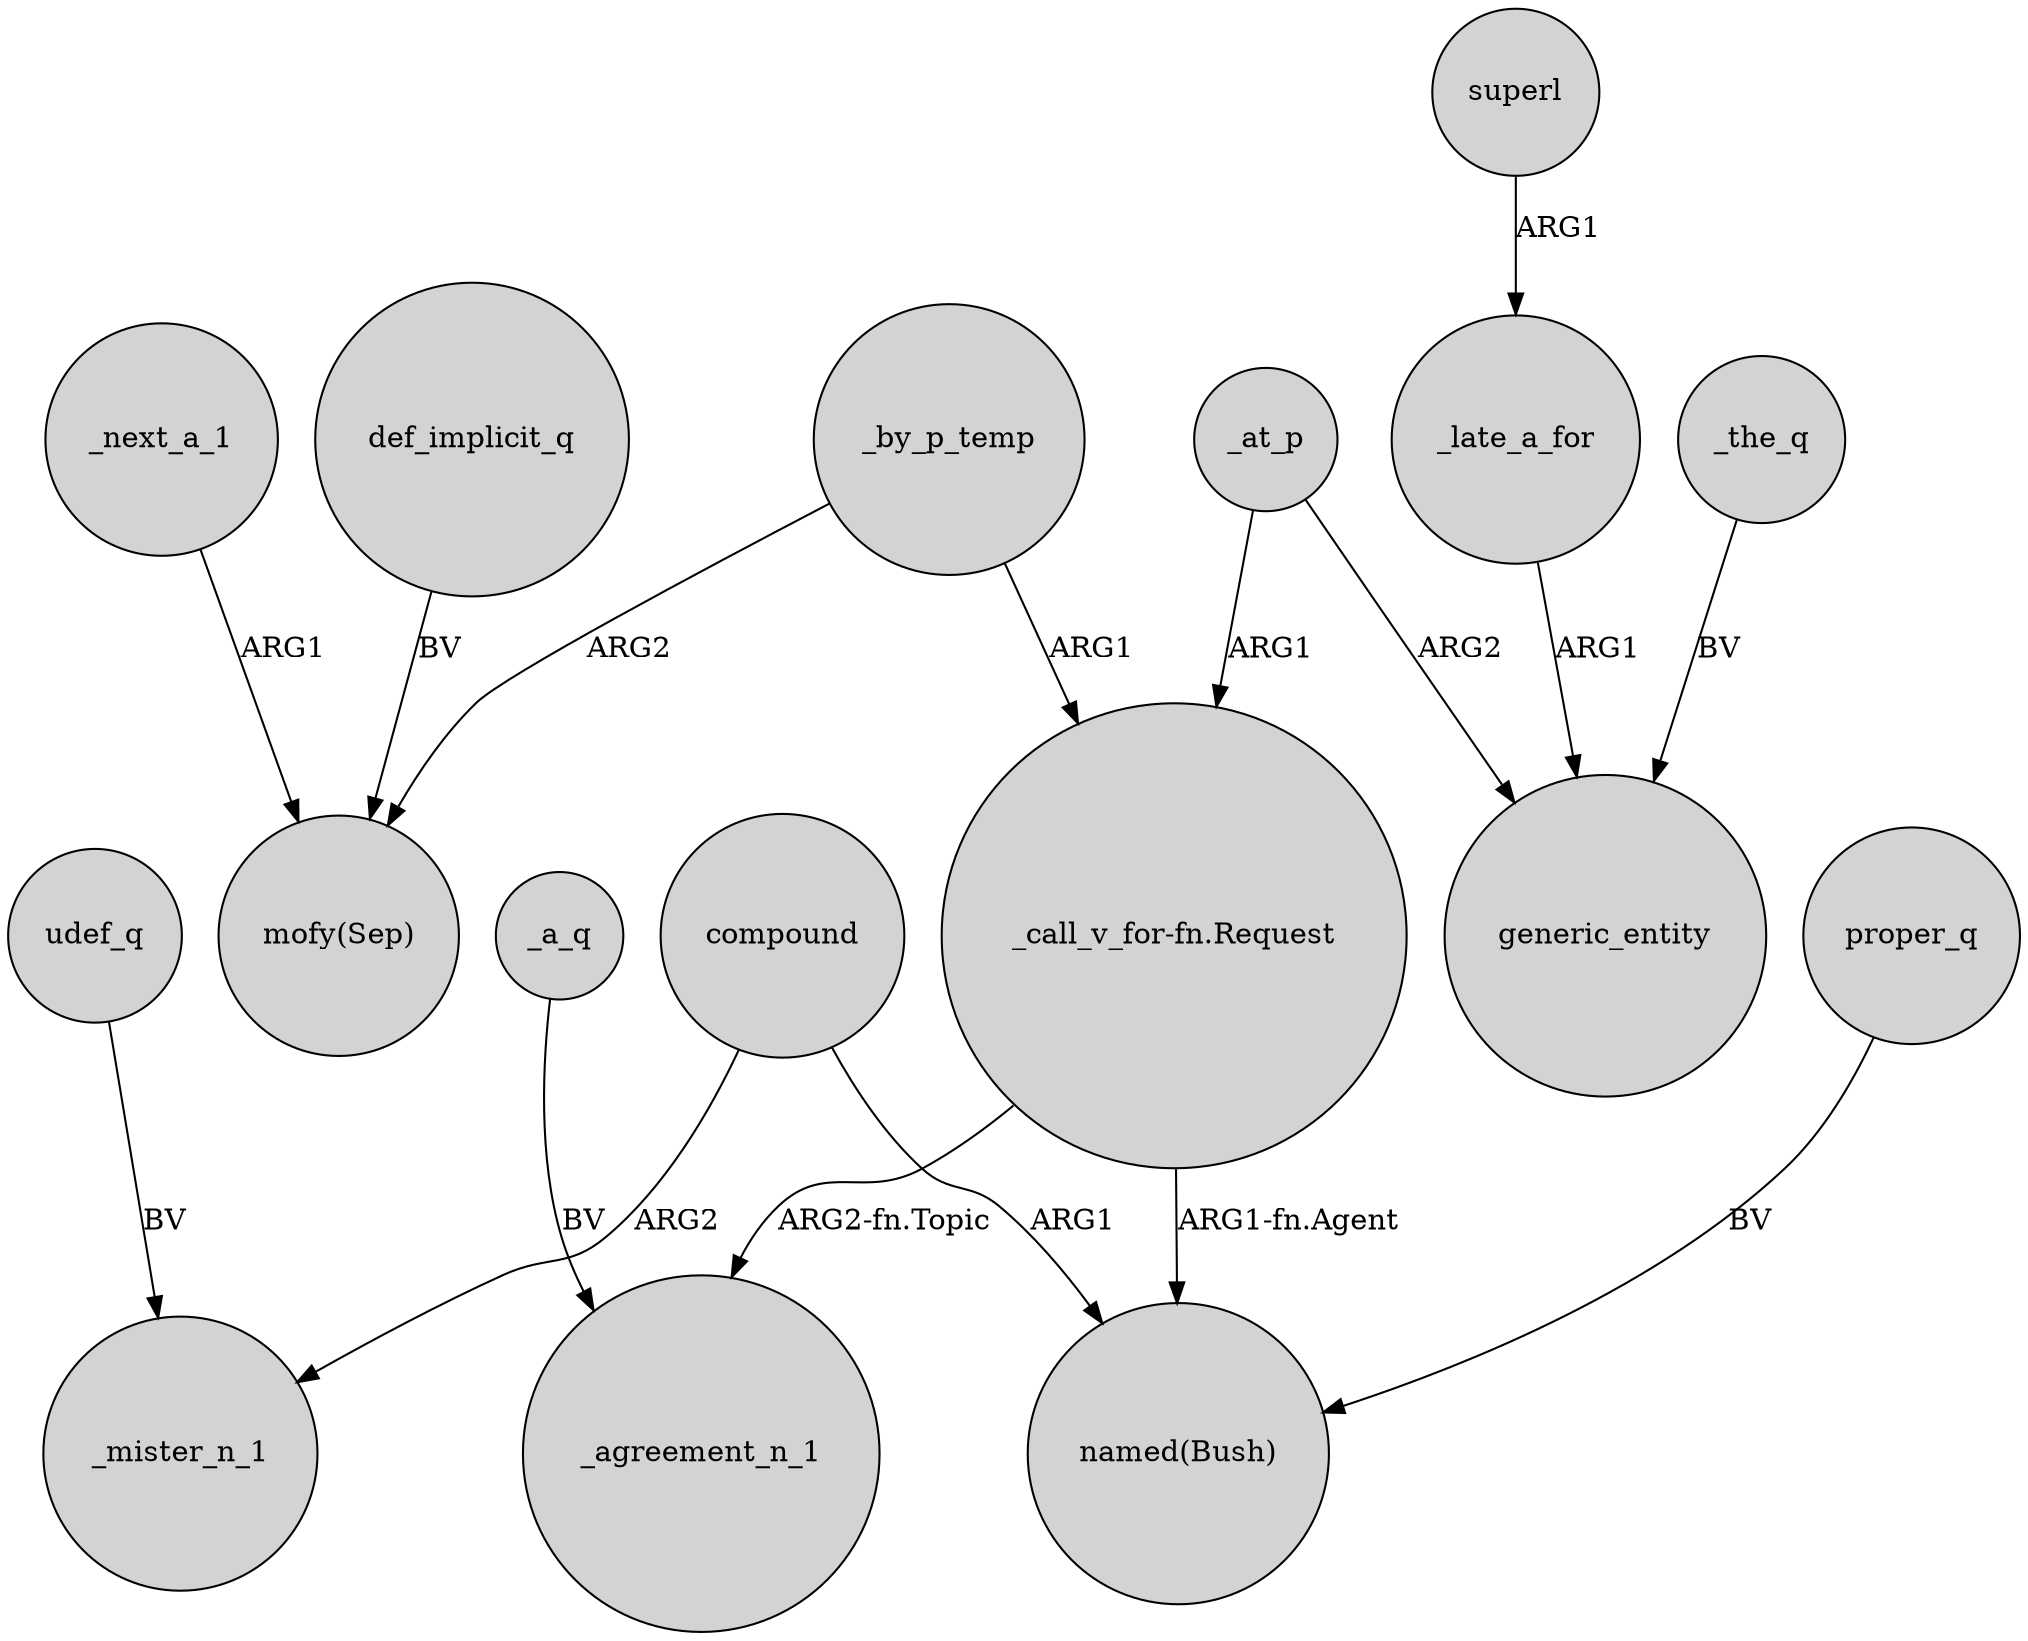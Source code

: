 digraph {
	node [shape=circle style=filled]
	udef_q -> _mister_n_1 [label=BV]
	_next_a_1 -> "mofy(Sep)" [label=ARG1]
	_the_q -> generic_entity [label=BV]
	superl -> _late_a_for [label=ARG1]
	_by_p_temp -> "mofy(Sep)" [label=ARG2]
	_at_p -> "_call_v_for-fn.Request" [label=ARG1]
	"_call_v_for-fn.Request" -> _agreement_n_1 [label="ARG2-fn.Topic"]
	_a_q -> _agreement_n_1 [label=BV]
	def_implicit_q -> "mofy(Sep)" [label=BV]
	_late_a_for -> generic_entity [label=ARG1]
	_at_p -> generic_entity [label=ARG2]
	proper_q -> "named(Bush)" [label=BV]
	compound -> _mister_n_1 [label=ARG2]
	_by_p_temp -> "_call_v_for-fn.Request" [label=ARG1]
	compound -> "named(Bush)" [label=ARG1]
	"_call_v_for-fn.Request" -> "named(Bush)" [label="ARG1-fn.Agent"]
}
